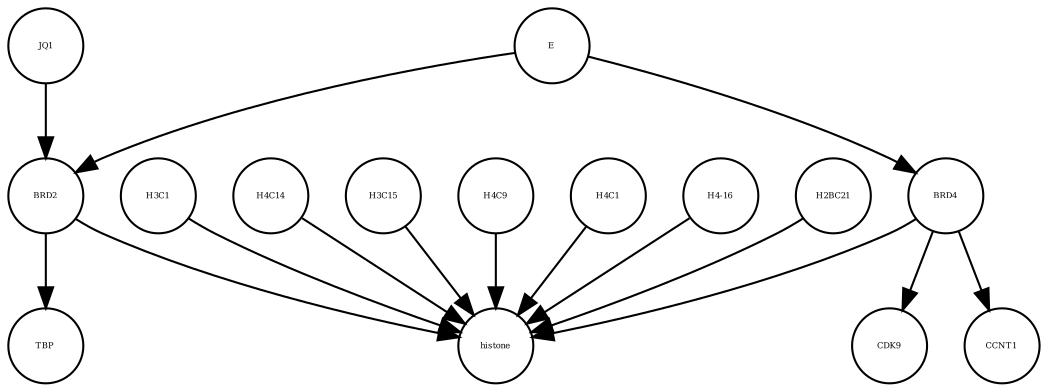 strict digraph  {
JQ1 [annotation="", bipartite=0, cls=macromolecule, fontsize=4, label=JQ1, shape=circle];
BRD2 [annotation="", bipartite=0, cls=macromolecule, fontsize=4, label=BRD2, shape=circle];
H3C1 [annotation="", bipartite=0, cls=macromolecule, fontsize=4, label=H3C1, shape=circle];
H4C14 [annotation="", bipartite=0, cls=macromolecule, fontsize=4, label=H4C14, shape=circle];
H3C15 [annotation="", bipartite=0, cls=macromolecule, fontsize=4, label=H3C15, shape=circle];
H4C9 [annotation="", bipartite=0, cls=macromolecule, fontsize=4, label=H4C9, shape=circle];
TBP [annotation="", bipartite=0, cls=macromolecule, fontsize=4, label=TBP, shape=circle];
BRD4 [annotation="", bipartite=0, cls=macromolecule, fontsize=4, label=BRD4, shape=circle];
CDK9 [annotation="", bipartite=0, cls=macromolecule, fontsize=4, label=CDK9, shape=circle];
histone [annotation="", bipartite=0, cls=complex, fontsize=4, label=histone, shape=circle];
E [annotation=urn_miriam_ncbiprotein_BCD58755, bipartite=0, cls=macromolecule, fontsize=4, label=E, shape=circle];
H4C1 [annotation="", bipartite=0, cls=macromolecule, fontsize=4, label=H4C1, shape=circle];
"H4-16" [annotation="", bipartite=0, cls=macromolecule, fontsize=4, label="H4-16", shape=circle];
H2BC21 [annotation="", bipartite=0, cls=macromolecule, fontsize=4, label=H2BC21, shape=circle];
CCNT1 [annotation="", bipartite=0, cls=macromolecule, fontsize=4, label=CCNT1, shape=circle];
JQ1 -> BRD2  [annotation="urn_miriam_doi_10.1038%2Fs41586-020-2286-9|urn_miriam_doi_10.1080%2F15592294.2018.1469891", interaction_type=inhibition];
BRD2 -> TBP  [annotation="urn_miriam_doi_10.1007%2Fs11010-006-9223-6", interaction_type=catalysis];
BRD2 -> histone  [annotation="urn_miriam_doi_10.1038%2Fnsmb.3228.|urn_miriam_doi_10.1016%2Fj.molcel.2008.01.018", interaction_type=catalysis];
H3C1 -> histone  [annotation="", interaction_type=production];
H4C14 -> histone  [annotation="", interaction_type=production];
H3C15 -> histone  [annotation="", interaction_type=production];
H4C9 -> histone  [annotation="", interaction_type=production];
BRD4 -> CCNT1  [annotation="", interaction_type=catalysis];
BRD4 -> CDK9  [annotation=urn_miriam_taxonomy_10090, interaction_type=catalysis];
BRD4 -> histone  [annotation="urn_miriam_doi_10.1038%2Fnsmb.3228.|urn_miriam_doi_10.1016%2Fj.molcel.2008.01.018", interaction_type=catalysis];
E -> BRD4  [annotation="urn_miriam_doi_10.1038%2Fs41586-020-2286-9", interaction_type=inhibition];
E -> BRD2  [annotation="urn_miriam_doi_10.1038%2Fs41586-020-2286-9|urn_miriam_doi_10.1080%2F15592294.2018.1469891", interaction_type=inhibition];
H4C1 -> histone  [annotation="", interaction_type=production];
"H4-16" -> histone  [annotation="", interaction_type=production];
H2BC21 -> histone  [annotation="", interaction_type=production];
}
